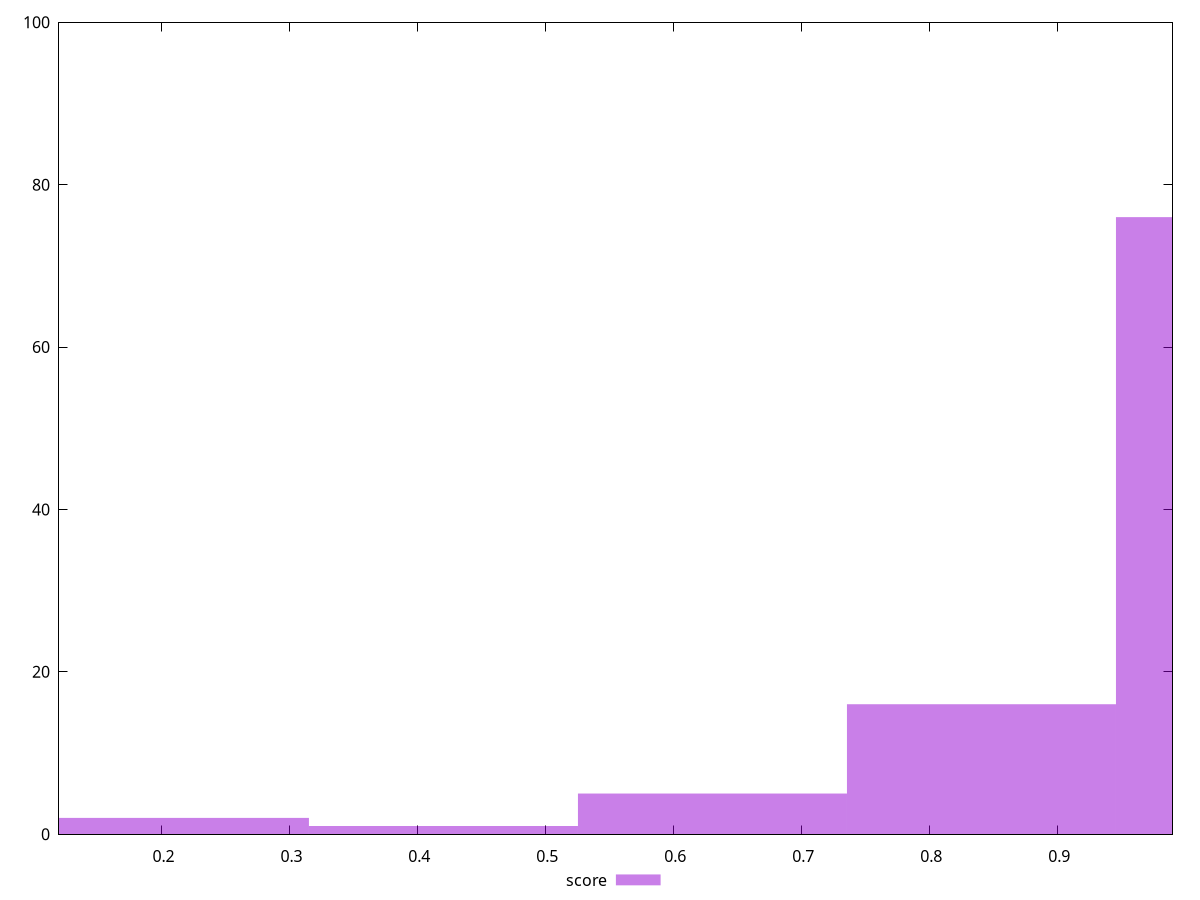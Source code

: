 reset

$score <<EOF
0.8407393525018092 16
1.0509241906272615 76
0.6305545143763569 5
0.2101848381254523 2
0.4203696762509046 1
EOF

set key outside below
set boxwidth 0.2101848381254523
set xrange [0.12:0.99]
set yrange [0:100]
set trange [0:100]
set style fill transparent solid 0.5 noborder
set terminal svg size 640, 490 enhanced background rgb 'white'
set output "report_00017_2021-02-10T15-08-03.406Z/max-potential-fid/samples/pages+cached+noadtech/score/histogram.svg"

plot $score title "score" with boxes

reset
